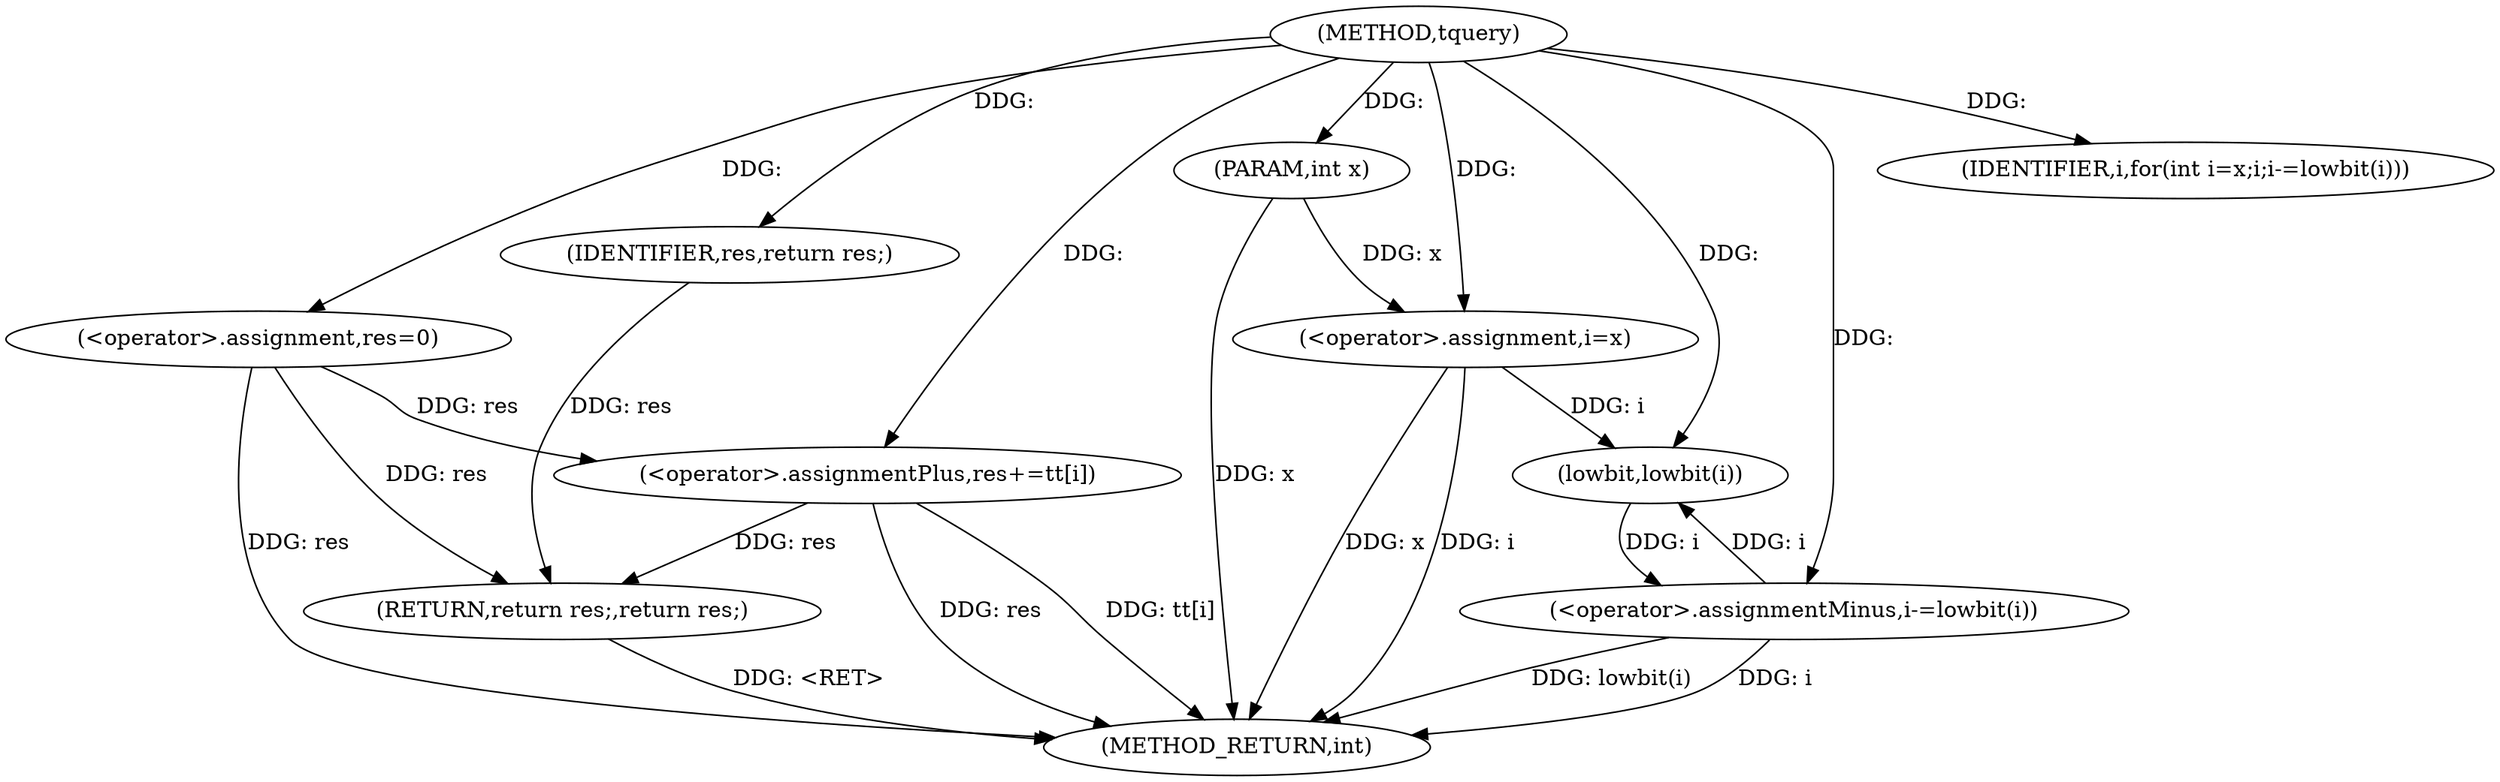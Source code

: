 digraph "tquery" {  
"1000373" [label = "(METHOD,tquery)" ]
"1000397" [label = "(METHOD_RETURN,int)" ]
"1000374" [label = "(PARAM,int x)" ]
"1000377" [label = "(<operator>.assignment,res=0)" ]
"1000395" [label = "(RETURN,return res;,return res;)" ]
"1000382" [label = "(<operator>.assignment,i=x)" ]
"1000385" [label = "(IDENTIFIER,i,for(int i=x;i;i-=lowbit(i)))" ]
"1000386" [label = "(<operator>.assignmentMinus,i-=lowbit(i))" ]
"1000390" [label = "(<operator>.assignmentPlus,res+=tt[i])" ]
"1000396" [label = "(IDENTIFIER,res,return res;)" ]
"1000388" [label = "(lowbit,lowbit(i))" ]
  "1000395" -> "1000397"  [ label = "DDG: <RET>"] 
  "1000374" -> "1000397"  [ label = "DDG: x"] 
  "1000377" -> "1000397"  [ label = "DDG: res"] 
  "1000382" -> "1000397"  [ label = "DDG: i"] 
  "1000382" -> "1000397"  [ label = "DDG: x"] 
  "1000390" -> "1000397"  [ label = "DDG: res"] 
  "1000390" -> "1000397"  [ label = "DDG: tt[i]"] 
  "1000386" -> "1000397"  [ label = "DDG: i"] 
  "1000386" -> "1000397"  [ label = "DDG: lowbit(i)"] 
  "1000373" -> "1000374"  [ label = "DDG: "] 
  "1000373" -> "1000377"  [ label = "DDG: "] 
  "1000396" -> "1000395"  [ label = "DDG: res"] 
  "1000377" -> "1000395"  [ label = "DDG: res"] 
  "1000390" -> "1000395"  [ label = "DDG: res"] 
  "1000374" -> "1000382"  [ label = "DDG: x"] 
  "1000373" -> "1000382"  [ label = "DDG: "] 
  "1000373" -> "1000385"  [ label = "DDG: "] 
  "1000388" -> "1000386"  [ label = "DDG: i"] 
  "1000373" -> "1000396"  [ label = "DDG: "] 
  "1000373" -> "1000386"  [ label = "DDG: "] 
  "1000377" -> "1000390"  [ label = "DDG: res"] 
  "1000373" -> "1000390"  [ label = "DDG: "] 
  "1000382" -> "1000388"  [ label = "DDG: i"] 
  "1000386" -> "1000388"  [ label = "DDG: i"] 
  "1000373" -> "1000388"  [ label = "DDG: "] 
}
